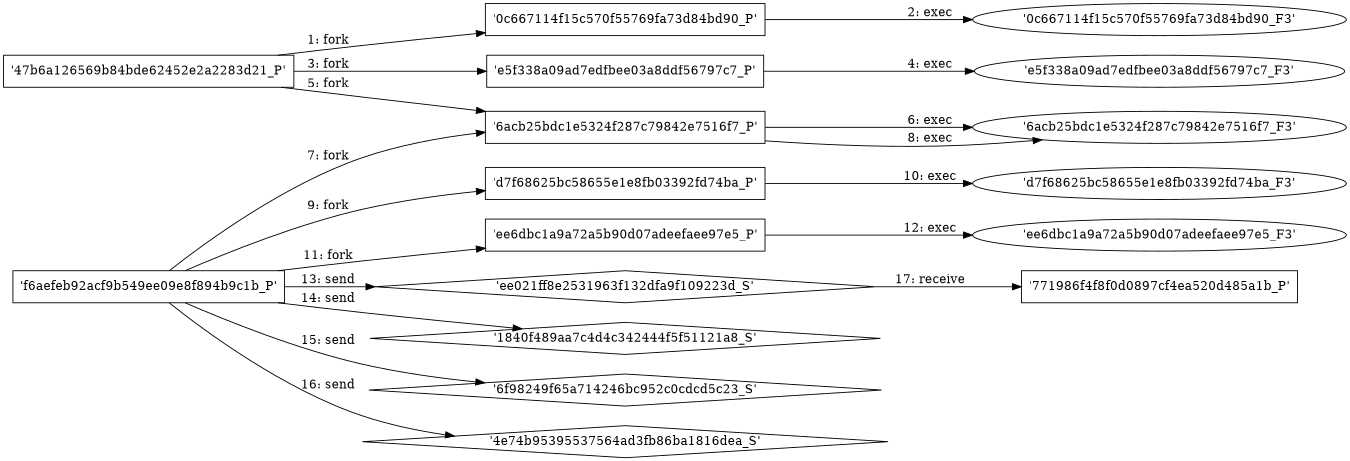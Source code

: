 digraph "D:\Learning\Paper\apt\基于CTI的攻击预警\Dataset\攻击图\ASGfromALLCTI\IPv6 unmasking via UPnP.dot" {
rankdir="LR"
size="9"
fixedsize="false"
splines="true"
nodesep=0.3
ranksep=0
fontsize=10
overlap="scalexy"
engine= "neato"
	"'47b6a126569b84bde62452e2a2283d21_P'" [node_type=Process shape=box]
	"'0c667114f15c570f55769fa73d84bd90_P'" [node_type=Process shape=box]
	"'47b6a126569b84bde62452e2a2283d21_P'" -> "'0c667114f15c570f55769fa73d84bd90_P'" [label="1: fork"]
	"'0c667114f15c570f55769fa73d84bd90_P'" [node_type=Process shape=box]
	"'0c667114f15c570f55769fa73d84bd90_F3'" [node_type=File shape=ellipse]
	"'0c667114f15c570f55769fa73d84bd90_P'" -> "'0c667114f15c570f55769fa73d84bd90_F3'" [label="2: exec"]
	"'47b6a126569b84bde62452e2a2283d21_P'" [node_type=Process shape=box]
	"'e5f338a09ad7edfbee03a8ddf56797c7_P'" [node_type=Process shape=box]
	"'47b6a126569b84bde62452e2a2283d21_P'" -> "'e5f338a09ad7edfbee03a8ddf56797c7_P'" [label="3: fork"]
	"'e5f338a09ad7edfbee03a8ddf56797c7_P'" [node_type=Process shape=box]
	"'e5f338a09ad7edfbee03a8ddf56797c7_F3'" [node_type=File shape=ellipse]
	"'e5f338a09ad7edfbee03a8ddf56797c7_P'" -> "'e5f338a09ad7edfbee03a8ddf56797c7_F3'" [label="4: exec"]
	"'47b6a126569b84bde62452e2a2283d21_P'" [node_type=Process shape=box]
	"'6acb25bdc1e5324f287c79842e7516f7_P'" [node_type=Process shape=box]
	"'47b6a126569b84bde62452e2a2283d21_P'" -> "'6acb25bdc1e5324f287c79842e7516f7_P'" [label="5: fork"]
	"'6acb25bdc1e5324f287c79842e7516f7_P'" [node_type=Process shape=box]
	"'6acb25bdc1e5324f287c79842e7516f7_F3'" [node_type=File shape=ellipse]
	"'6acb25bdc1e5324f287c79842e7516f7_P'" -> "'6acb25bdc1e5324f287c79842e7516f7_F3'" [label="6: exec"]
	"'f6aefeb92acf9b549ee09e8f894b9c1b_P'" [node_type=Process shape=box]
	"'6acb25bdc1e5324f287c79842e7516f7_P'" [node_type=Process shape=box]
	"'f6aefeb92acf9b549ee09e8f894b9c1b_P'" -> "'6acb25bdc1e5324f287c79842e7516f7_P'" [label="7: fork"]
	"'6acb25bdc1e5324f287c79842e7516f7_P'" [node_type=Process shape=box]
	"'6acb25bdc1e5324f287c79842e7516f7_F3'" [node_type=File shape=ellipse]
	"'6acb25bdc1e5324f287c79842e7516f7_P'" -> "'6acb25bdc1e5324f287c79842e7516f7_F3'" [label="8: exec"]
	"'f6aefeb92acf9b549ee09e8f894b9c1b_P'" [node_type=Process shape=box]
	"'d7f68625bc58655e1e8fb03392fd74ba_P'" [node_type=Process shape=box]
	"'f6aefeb92acf9b549ee09e8f894b9c1b_P'" -> "'d7f68625bc58655e1e8fb03392fd74ba_P'" [label="9: fork"]
	"'d7f68625bc58655e1e8fb03392fd74ba_P'" [node_type=Process shape=box]
	"'d7f68625bc58655e1e8fb03392fd74ba_F3'" [node_type=File shape=ellipse]
	"'d7f68625bc58655e1e8fb03392fd74ba_P'" -> "'d7f68625bc58655e1e8fb03392fd74ba_F3'" [label="10: exec"]
	"'f6aefeb92acf9b549ee09e8f894b9c1b_P'" [node_type=Process shape=box]
	"'ee6dbc1a9a72a5b90d07adeefaee97e5_P'" [node_type=Process shape=box]
	"'f6aefeb92acf9b549ee09e8f894b9c1b_P'" -> "'ee6dbc1a9a72a5b90d07adeefaee97e5_P'" [label="11: fork"]
	"'ee6dbc1a9a72a5b90d07adeefaee97e5_P'" [node_type=Process shape=box]
	"'ee6dbc1a9a72a5b90d07adeefaee97e5_F3'" [node_type=File shape=ellipse]
	"'ee6dbc1a9a72a5b90d07adeefaee97e5_P'" -> "'ee6dbc1a9a72a5b90d07adeefaee97e5_F3'" [label="12: exec"]
	"'ee021ff8e2531963f132dfa9f109223d_S'" [node_type=Socket shape=diamond]
	"'f6aefeb92acf9b549ee09e8f894b9c1b_P'" [node_type=Process shape=box]
	"'f6aefeb92acf9b549ee09e8f894b9c1b_P'" -> "'ee021ff8e2531963f132dfa9f109223d_S'" [label="13: send"]
	"'1840f489aa7c4d4c342444f5f51121a8_S'" [node_type=Socket shape=diamond]
	"'f6aefeb92acf9b549ee09e8f894b9c1b_P'" [node_type=Process shape=box]
	"'f6aefeb92acf9b549ee09e8f894b9c1b_P'" -> "'1840f489aa7c4d4c342444f5f51121a8_S'" [label="14: send"]
	"'6f98249f65a714246bc952c0cdcd5c23_S'" [node_type=Socket shape=diamond]
	"'f6aefeb92acf9b549ee09e8f894b9c1b_P'" [node_type=Process shape=box]
	"'f6aefeb92acf9b549ee09e8f894b9c1b_P'" -> "'6f98249f65a714246bc952c0cdcd5c23_S'" [label="15: send"]
	"'4e74b95395537564ad3fb86ba1816dea_S'" [node_type=Socket shape=diamond]
	"'f6aefeb92acf9b549ee09e8f894b9c1b_P'" [node_type=Process shape=box]
	"'f6aefeb92acf9b549ee09e8f894b9c1b_P'" -> "'4e74b95395537564ad3fb86ba1816dea_S'" [label="16: send"]
	"'771986f4f8f0d0897cf4ea520d485a1b_P'" [node_type=Process shape=box]
	"'ee021ff8e2531963f132dfa9f109223d_S'" [node_type=Socket shape=diamond]
	"'ee021ff8e2531963f132dfa9f109223d_S'" -> "'771986f4f8f0d0897cf4ea520d485a1b_P'" [label="17: receive"]
}
